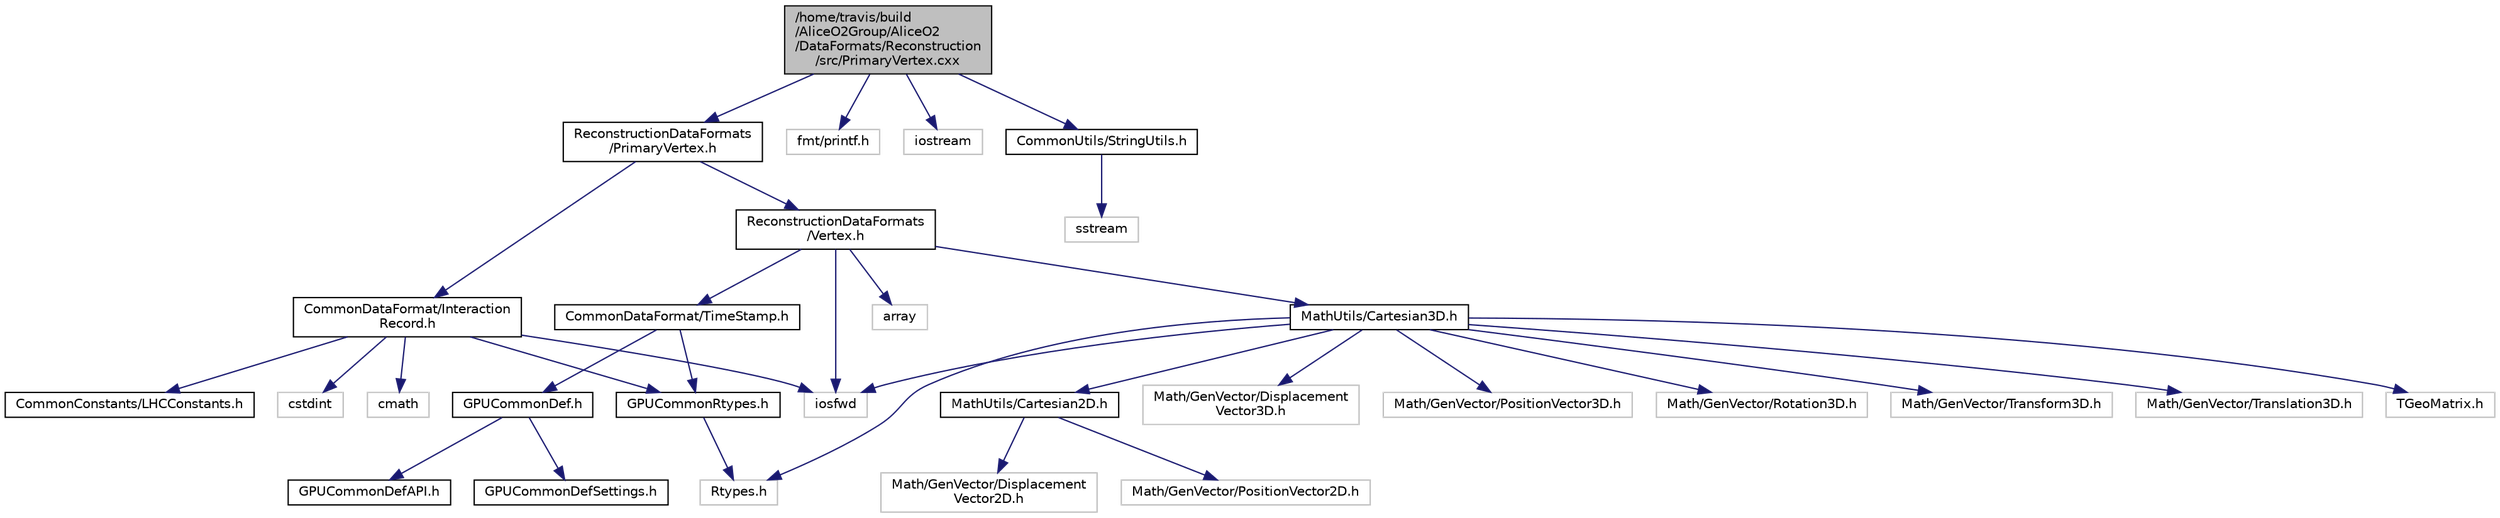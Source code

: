 digraph "/home/travis/build/AliceO2Group/AliceO2/DataFormats/Reconstruction/src/PrimaryVertex.cxx"
{
 // INTERACTIVE_SVG=YES
  bgcolor="transparent";
  edge [fontname="Helvetica",fontsize="10",labelfontname="Helvetica",labelfontsize="10"];
  node [fontname="Helvetica",fontsize="10",shape=record];
  Node0 [label="/home/travis/build\l/AliceO2Group/AliceO2\l/DataFormats/Reconstruction\l/src/PrimaryVertex.cxx",height=0.2,width=0.4,color="black", fillcolor="grey75", style="filled", fontcolor="black"];
  Node0 -> Node1 [color="midnightblue",fontsize="10",style="solid",fontname="Helvetica"];
  Node1 [label="ReconstructionDataFormats\l/PrimaryVertex.h",height=0.2,width=0.4,color="black",URL="$d7/d82/PrimaryVertex_8h.html"];
  Node1 -> Node2 [color="midnightblue",fontsize="10",style="solid",fontname="Helvetica"];
  Node2 [label="CommonDataFormat/Interaction\lRecord.h",height=0.2,width=0.4,color="black",URL="$d9/d80/InteractionRecord_8h.html"];
  Node2 -> Node3 [color="midnightblue",fontsize="10",style="solid",fontname="Helvetica"];
  Node3 [label="GPUCommonRtypes.h",height=0.2,width=0.4,color="black",URL="$d2/d45/GPUCommonRtypes_8h.html"];
  Node3 -> Node4 [color="midnightblue",fontsize="10",style="solid",fontname="Helvetica"];
  Node4 [label="Rtypes.h",height=0.2,width=0.4,color="grey75"];
  Node2 -> Node5 [color="midnightblue",fontsize="10",style="solid",fontname="Helvetica"];
  Node5 [label="iosfwd",height=0.2,width=0.4,color="grey75"];
  Node2 -> Node6 [color="midnightblue",fontsize="10",style="solid",fontname="Helvetica"];
  Node6 [label="cstdint",height=0.2,width=0.4,color="grey75"];
  Node2 -> Node7 [color="midnightblue",fontsize="10",style="solid",fontname="Helvetica"];
  Node7 [label="cmath",height=0.2,width=0.4,color="grey75"];
  Node2 -> Node8 [color="midnightblue",fontsize="10",style="solid",fontname="Helvetica"];
  Node8 [label="CommonConstants/LHCConstants.h",height=0.2,width=0.4,color="black",URL="$d4/dc6/LHCConstants_8h.html",tooltip="Header to collect LHC related constants. "];
  Node1 -> Node9 [color="midnightblue",fontsize="10",style="solid",fontname="Helvetica"];
  Node9 [label="ReconstructionDataFormats\l/Vertex.h",height=0.2,width=0.4,color="black",URL="$d3/d6f/DataFormats_2Reconstruction_2include_2ReconstructionDataFormats_2Vertex_8h.html"];
  Node9 -> Node10 [color="midnightblue",fontsize="10",style="solid",fontname="Helvetica"];
  Node10 [label="MathUtils/Cartesian3D.h",height=0.2,width=0.4,color="black",URL="$dd/d76/Cartesian3D_8h.html"];
  Node10 -> Node11 [color="midnightblue",fontsize="10",style="solid",fontname="Helvetica"];
  Node11 [label="Math/GenVector/Displacement\lVector3D.h",height=0.2,width=0.4,color="grey75"];
  Node10 -> Node12 [color="midnightblue",fontsize="10",style="solid",fontname="Helvetica"];
  Node12 [label="Math/GenVector/PositionVector3D.h",height=0.2,width=0.4,color="grey75"];
  Node10 -> Node13 [color="midnightblue",fontsize="10",style="solid",fontname="Helvetica"];
  Node13 [label="Math/GenVector/Rotation3D.h",height=0.2,width=0.4,color="grey75"];
  Node10 -> Node14 [color="midnightblue",fontsize="10",style="solid",fontname="Helvetica"];
  Node14 [label="Math/GenVector/Transform3D.h",height=0.2,width=0.4,color="grey75"];
  Node10 -> Node15 [color="midnightblue",fontsize="10",style="solid",fontname="Helvetica"];
  Node15 [label="Math/GenVector/Translation3D.h",height=0.2,width=0.4,color="grey75"];
  Node10 -> Node4 [color="midnightblue",fontsize="10",style="solid",fontname="Helvetica"];
  Node10 -> Node16 [color="midnightblue",fontsize="10",style="solid",fontname="Helvetica"];
  Node16 [label="TGeoMatrix.h",height=0.2,width=0.4,color="grey75"];
  Node10 -> Node5 [color="midnightblue",fontsize="10",style="solid",fontname="Helvetica"];
  Node10 -> Node17 [color="midnightblue",fontsize="10",style="solid",fontname="Helvetica"];
  Node17 [label="MathUtils/Cartesian2D.h",height=0.2,width=0.4,color="black",URL="$d2/dd0/Cartesian2D_8h.html"];
  Node17 -> Node18 [color="midnightblue",fontsize="10",style="solid",fontname="Helvetica"];
  Node18 [label="Math/GenVector/Displacement\lVector2D.h",height=0.2,width=0.4,color="grey75"];
  Node17 -> Node19 [color="midnightblue",fontsize="10",style="solid",fontname="Helvetica"];
  Node19 [label="Math/GenVector/PositionVector2D.h",height=0.2,width=0.4,color="grey75"];
  Node9 -> Node20 [color="midnightblue",fontsize="10",style="solid",fontname="Helvetica"];
  Node20 [label="CommonDataFormat/TimeStamp.h",height=0.2,width=0.4,color="black",URL="$df/d5d/common_2include_2CommonDataFormat_2TimeStamp_8h.html"];
  Node20 -> Node3 [color="midnightblue",fontsize="10",style="solid",fontname="Helvetica"];
  Node20 -> Node21 [color="midnightblue",fontsize="10",style="solid",fontname="Helvetica"];
  Node21 [label="GPUCommonDef.h",height=0.2,width=0.4,color="black",URL="$df/d21/GPUCommonDef_8h.html"];
  Node21 -> Node22 [color="midnightblue",fontsize="10",style="solid",fontname="Helvetica"];
  Node22 [label="GPUCommonDefSettings.h",height=0.2,width=0.4,color="black",URL="$d5/d93/GPUCommonDefSettings_8h.html"];
  Node21 -> Node23 [color="midnightblue",fontsize="10",style="solid",fontname="Helvetica"];
  Node23 [label="GPUCommonDefAPI.h",height=0.2,width=0.4,color="black",URL="$da/d5a/GPUCommonDefAPI_8h.html"];
  Node9 -> Node24 [color="midnightblue",fontsize="10",style="solid",fontname="Helvetica"];
  Node24 [label="array",height=0.2,width=0.4,color="grey75"];
  Node9 -> Node5 [color="midnightblue",fontsize="10",style="solid",fontname="Helvetica"];
  Node0 -> Node25 [color="midnightblue",fontsize="10",style="solid",fontname="Helvetica"];
  Node25 [label="fmt/printf.h",height=0.2,width=0.4,color="grey75"];
  Node0 -> Node26 [color="midnightblue",fontsize="10",style="solid",fontname="Helvetica"];
  Node26 [label="iostream",height=0.2,width=0.4,color="grey75"];
  Node0 -> Node27 [color="midnightblue",fontsize="10",style="solid",fontname="Helvetica"];
  Node27 [label="CommonUtils/StringUtils.h",height=0.2,width=0.4,color="black",URL="$d4/d8f/StringUtils_8h.html"];
  Node27 -> Node28 [color="midnightblue",fontsize="10",style="solid",fontname="Helvetica"];
  Node28 [label="sstream",height=0.2,width=0.4,color="grey75"];
}

